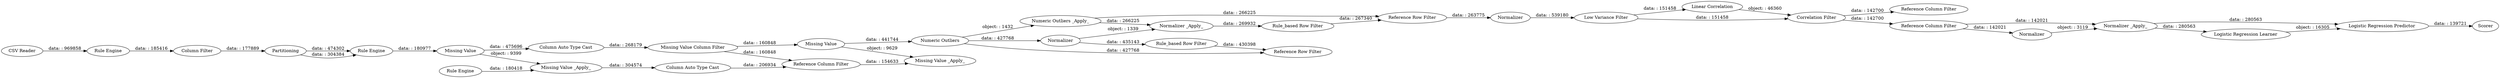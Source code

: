 digraph {
	"374971224133482422_66" [label="Correlation Filter"]
	"-6486032474404348611_77" [label="Rule Engine"]
	"279950277755320469_774" [label=Normalizer]
	"374971224133482422_76" [label="Linear Correlation"]
	"-6486032474404348611_81" [label="Missing Value Column Filter"]
	"374971224133482422_84" [label=Normalizer]
	"2564813582546417567_78" [label="Logistic Regression Predictor"]
	"279950277755320469_780" [label="Numeric Outliers _Apply_"]
	"279950277755320469_786" [label="Reference Row Filter"]
	"-4380590714499353219_56" [label="Normalizer _Apply_"]
	"-6486032474404348611_72" [label="Reference Column Filter"]
	"-6486032474404348611_73" [label="Missing Value _Apply_"]
	"2564813582546417567_59" [label="CSV Reader"]
	"-6486032474404348611_80" [label="Column Auto Type Cast"]
	"2564813582546417567_79" [label=Scorer]
	"-4380590714499353219_23" [label="Rule Engine"]
	"2564813582546417567_77" [label="Logistic Regression Learner"]
	"279950277755320469_66" [label="Numeric Outliers"]
	"-6486032474404348611_64" [label="Missing Value _Apply_"]
	"374971224133482422_74" [label="Reference Column Filter"]
	"374971224133482422_85" [label="Reference Column Filter"]
	"-6486032474404348611_63" [label="Rule Engine"]
	"-4380590714499353219_55" [label=Normalizer]
	"-6486032474404348611_83" [label="Column Auto Type Cast"]
	"279950277755320469_778" [label="Normalizer _Apply_"]
	"374971224133482422_53" [label="Low Variance Filter"]
	"-4380590714499353219_24" [label=Partitioning]
	"-6486032474404348611_82" [label="Missing Value"]
	"279950277755320469_784" [label="Rule_based Row Filter"]
	"279950277755320469_785" [label="Reference Row Filter"]
	"279950277755320469_775" [label="Rule_based Row Filter"]
	"-6486032474404348611_78" [label="Missing Value"]
	"-4380590714499353219_26" [label="Column Filter"]
	"-6486032474404348611_63" -> "-6486032474404348611_64" [label="data: : 180418"]
	"-6486032474404348611_83" -> "-6486032474404348611_72" [label="data: : 206934"]
	"374971224133482422_76" -> "374971224133482422_66" [label="object: : 46360"]
	"279950277755320469_774" -> "279950277755320469_775" [label="data: : 435143"]
	"2564813582546417567_77" -> "2564813582546417567_78" [label="object: : 16305"]
	"-6486032474404348611_77" -> "-6486032474404348611_78" [label="data: : 180977"]
	"279950277755320469_780" -> "279950277755320469_778" [label="data: : 266225"]
	"-4380590714499353219_26" -> "-4380590714499353219_24" [label="data: : 177889"]
	"-6486032474404348611_78" -> "-6486032474404348611_80" [label="data: : 475696"]
	"279950277755320469_780" -> "279950277755320469_786" [label="data: : 266225"]
	"374971224133482422_53" -> "374971224133482422_76" [label="data: : 151458"]
	"-6486032474404348611_80" -> "-6486032474404348611_81" [label="data: : 268179"]
	"-4380590714499353219_55" -> "-4380590714499353219_56" [label="object: : 3119"]
	"279950277755320469_778" -> "279950277755320469_784" [label="data: : 269932"]
	"-6486032474404348611_82" -> "279950277755320469_66" [label="data: : 441744"]
	"-6486032474404348611_78" -> "-6486032474404348611_64" [label="object: : 9399"]
	"279950277755320469_66" -> "279950277755320469_774" [label="data: : 427768"]
	"279950277755320469_786" -> "374971224133482422_84" [label="data: : 263775"]
	"279950277755320469_66" -> "279950277755320469_780" [label="object: : 1432"]
	"279950277755320469_775" -> "279950277755320469_785" [label="data: : 430398"]
	"-4380590714499353219_56" -> "2564813582546417567_77" [label="data: : 280563"]
	"-6486032474404348611_81" -> "-6486032474404348611_72" [label="data: : 160848"]
	"279950277755320469_784" -> "279950277755320469_786" [label="data: : 267340"]
	"279950277755320469_66" -> "279950277755320469_785" [label="data: : 427768"]
	"-4380590714499353219_56" -> "2564813582546417567_78" [label="data: : 280563"]
	"374971224133482422_66" -> "374971224133482422_85" [label="data: : 142700"]
	"-4380590714499353219_23" -> "-4380590714499353219_26" [label="data: : 185416"]
	"-6486032474404348611_64" -> "-6486032474404348611_83" [label="data: : 304574"]
	"2564813582546417567_59" -> "-4380590714499353219_23" [label="data: : 969858"]
	"-6486032474404348611_82" -> "-6486032474404348611_73" [label="object: : 9629"]
	"374971224133482422_85" -> "-4380590714499353219_55" [label="data: : 142021"]
	"374971224133482422_84" -> "374971224133482422_53" [label="data: : 539180"]
	"279950277755320469_774" -> "279950277755320469_778" [label="object: : 1339"]
	"-4380590714499353219_24" -> "-6486032474404348611_77" [label="data: : 474302"]
	"2564813582546417567_78" -> "2564813582546417567_79" [label="data: : 139721"]
	"-6486032474404348611_81" -> "-6486032474404348611_82" [label="data: : 160848"]
	"-6486032474404348611_72" -> "-6486032474404348611_73" [label="data: : 154633"]
	"374971224133482422_53" -> "374971224133482422_66" [label="data: : 151458"]
	"374971224133482422_66" -> "374971224133482422_74" [label="data: : 142700"]
	"-4380590714499353219_24" -> "-6486032474404348611_77" [label="data: : 304384"]
	"374971224133482422_85" -> "-4380590714499353219_56" [label="data: : 142021"]
	rankdir=LR
}
